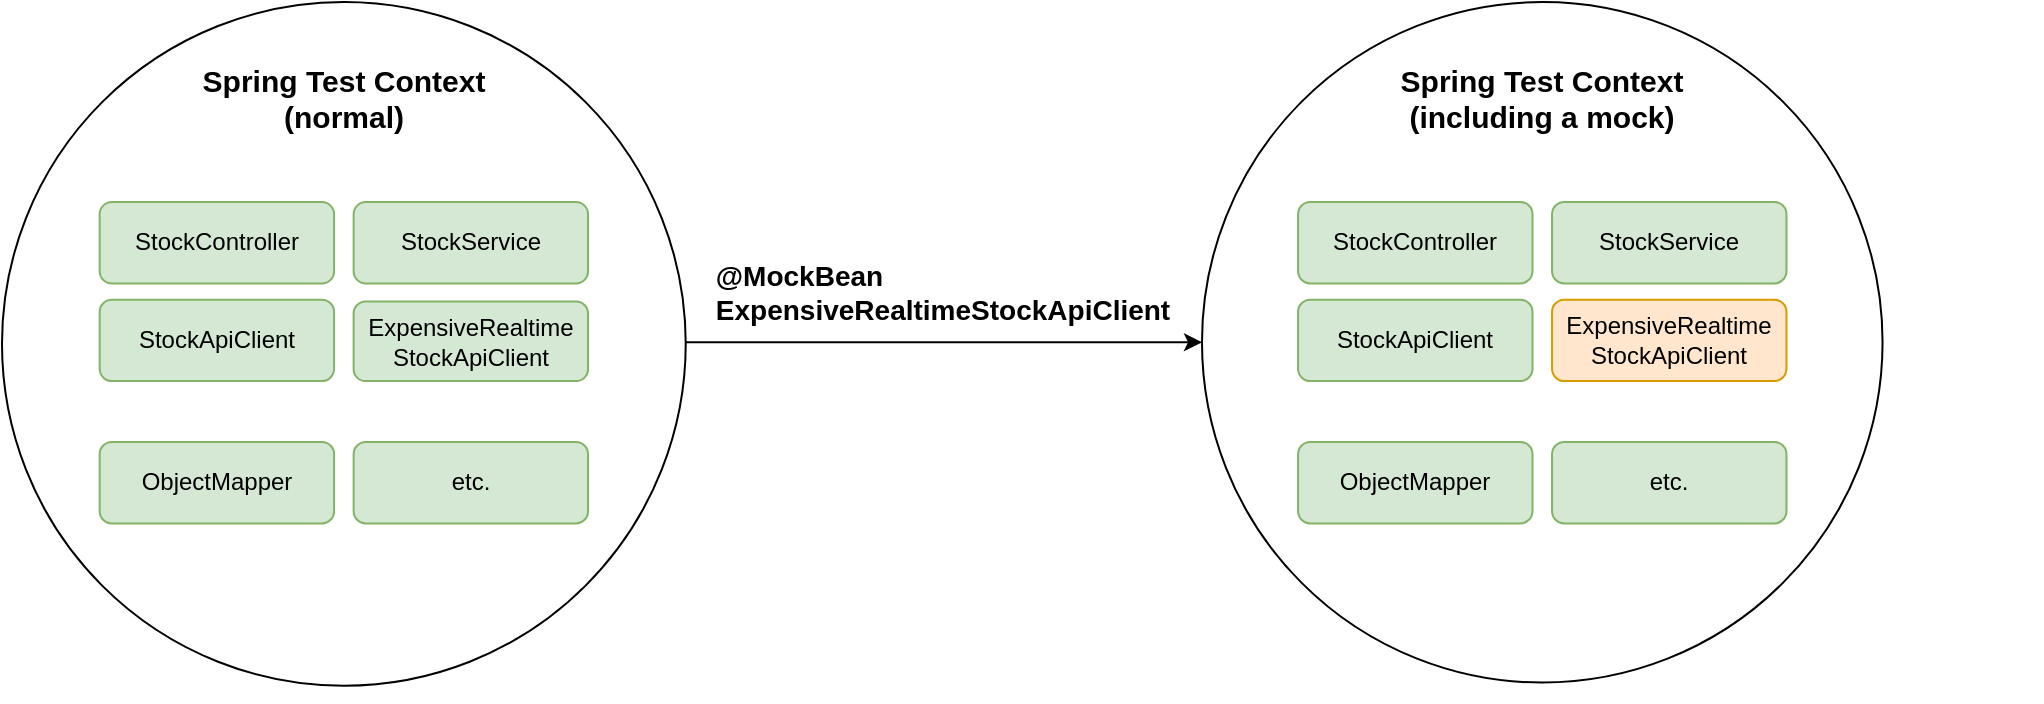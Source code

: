 <mxfile version="13.7.9" type="device"><diagram id="eqWuQOXwihV_r1kWPBv8" name="Page-1"><mxGraphModel dx="1372" dy="816" grid="1" gridSize="10" guides="1" tooltips="1" connect="1" arrows="1" fold="1" page="1" pageScale="1" pageWidth="850" pageHeight="1100" math="0" shadow="0"><root><mxCell id="0"/><mxCell id="1" parent="0"/><mxCell id="ItlRhhl4DoX7Oh5AzFMn-6" value="" style="group" vertex="1" connectable="0" parent="1"><mxGeometry x="20" y="60" width="420" height="350" as="geometry"/></mxCell><mxCell id="ItlRhhl4DoX7Oh5AzFMn-1" value="" style="ellipse;whiteSpace=wrap;html=1;aspect=fixed;" vertex="1" parent="ItlRhhl4DoX7Oh5AzFMn-6"><mxGeometry width="341.86" height="341.86" as="geometry"/></mxCell><mxCell id="ItlRhhl4DoX7Oh5AzFMn-2" value="StockController" style="rounded=1;whiteSpace=wrap;html=1;fillColor=#d5e8d4;strokeColor=#82b366;" vertex="1" parent="ItlRhhl4DoX7Oh5AzFMn-6"><mxGeometry x="48.837" y="100.003" width="117.209" height="40.698" as="geometry"/></mxCell><mxCell id="ItlRhhl4DoX7Oh5AzFMn-3" value="StockApiClient" style="rounded=1;whiteSpace=wrap;html=1;fillColor=#d5e8d4;strokeColor=#82b366;" vertex="1" parent="ItlRhhl4DoX7Oh5AzFMn-6"><mxGeometry x="48.837" y="148.84" width="117.209" height="40.698" as="geometry"/></mxCell><mxCell id="ItlRhhl4DoX7Oh5AzFMn-4" value="StockService" style="rounded=1;whiteSpace=wrap;html=1;fillColor=#d5e8d4;strokeColor=#82b366;" vertex="1" parent="ItlRhhl4DoX7Oh5AzFMn-6"><mxGeometry x="175.814" y="100.003" width="117.209" height="40.698" as="geometry"/></mxCell><mxCell id="ItlRhhl4DoX7Oh5AzFMn-5" value="ExpensiveRealtime&lt;br&gt;StockApiClient" style="rounded=1;whiteSpace=wrap;html=1;fillColor=#d5e8d4;strokeColor=#82b366;" vertex="1" parent="ItlRhhl4DoX7Oh5AzFMn-6"><mxGeometry x="175.81" y="149.77" width="117.21" height="39.77" as="geometry"/></mxCell><mxCell id="ItlRhhl4DoX7Oh5AzFMn-16" value="&lt;b&gt;&lt;font style=&quot;font-size: 15px&quot;&gt;Spring Test Context (normal)&lt;/font&gt;&lt;/b&gt;" style="text;html=1;strokeColor=none;fillColor=none;align=center;verticalAlign=middle;whiteSpace=wrap;rounded=0;" vertex="1" parent="ItlRhhl4DoX7Oh5AzFMn-6"><mxGeometry x="87.907" y="40.002" width="166.047" height="16.279" as="geometry"/></mxCell><mxCell id="ItlRhhl4DoX7Oh5AzFMn-18" value="ObjectMapper" style="rounded=1;whiteSpace=wrap;html=1;fillColor=#d5e8d4;strokeColor=#82b366;" vertex="1" parent="ItlRhhl4DoX7Oh5AzFMn-6"><mxGeometry x="48.837" y="220.0" width="117.209" height="40.698" as="geometry"/></mxCell><mxCell id="ItlRhhl4DoX7Oh5AzFMn-19" value="etc." style="rounded=1;whiteSpace=wrap;html=1;fillColor=#d5e8d4;strokeColor=#82b366;" vertex="1" parent="ItlRhhl4DoX7Oh5AzFMn-6"><mxGeometry x="175.817" y="220.0" width="117.209" height="40.698" as="geometry"/></mxCell><mxCell id="ItlRhhl4DoX7Oh5AzFMn-7" value="" style="group" vertex="1" connectable="0" parent="1"><mxGeometry x="620" y="60" width="420" height="350" as="geometry"/></mxCell><mxCell id="ItlRhhl4DoX7Oh5AzFMn-8" value="" style="ellipse;whiteSpace=wrap;html=1;aspect=fixed;" vertex="1" parent="ItlRhhl4DoX7Oh5AzFMn-7"><mxGeometry width="340.278" height="340.278" as="geometry"/></mxCell><mxCell id="ItlRhhl4DoX7Oh5AzFMn-9" value="StockController" style="rounded=1;whiteSpace=wrap;html=1;fillColor=#d5e8d4;strokeColor=#82b366;" vertex="1" parent="ItlRhhl4DoX7Oh5AzFMn-7"><mxGeometry x="48.047" y="100.002" width="117.209" height="40.698" as="geometry"/></mxCell><mxCell id="ItlRhhl4DoX7Oh5AzFMn-10" value="StockApiClient" style="rounded=1;whiteSpace=wrap;html=1;fillColor=#d5e8d4;strokeColor=#82b366;" vertex="1" parent="ItlRhhl4DoX7Oh5AzFMn-7"><mxGeometry x="48.047" y="148.839" width="117.209" height="40.698" as="geometry"/></mxCell><mxCell id="ItlRhhl4DoX7Oh5AzFMn-11" value="StockService" style="rounded=1;whiteSpace=wrap;html=1;fillColor=#d5e8d4;strokeColor=#82b366;" vertex="1" parent="ItlRhhl4DoX7Oh5AzFMn-7"><mxGeometry x="175.024" y="100.002" width="117.209" height="40.698" as="geometry"/></mxCell><mxCell id="ItlRhhl4DoX7Oh5AzFMn-12" value="ExpensiveRealtime&lt;br&gt;StockApiClient" style="rounded=1;whiteSpace=wrap;html=1;fillColor=#ffe6cc;strokeColor=#d79b00;" vertex="1" parent="ItlRhhl4DoX7Oh5AzFMn-7"><mxGeometry x="175.024" y="148.839" width="117.209" height="40.698" as="geometry"/></mxCell><mxCell id="ItlRhhl4DoX7Oh5AzFMn-15" value="&lt;b&gt;&lt;font style=&quot;font-size: 15px&quot;&gt;Spring Test Context (including a mock)&lt;/font&gt;&lt;/b&gt;" style="text;html=1;strokeColor=none;fillColor=none;align=center;verticalAlign=middle;whiteSpace=wrap;rounded=0;" vertex="1" parent="ItlRhhl4DoX7Oh5AzFMn-7"><mxGeometry x="87.117" y="40.002" width="166.047" height="16.279" as="geometry"/></mxCell><mxCell id="ItlRhhl4DoX7Oh5AzFMn-21" value="etc." style="rounded=1;whiteSpace=wrap;html=1;fillColor=#d5e8d4;strokeColor=#82b366;" vertex="1" parent="ItlRhhl4DoX7Oh5AzFMn-7"><mxGeometry x="175.027" y="220.0" width="117.209" height="40.698" as="geometry"/></mxCell><mxCell id="ItlRhhl4DoX7Oh5AzFMn-20" value="ObjectMapper" style="rounded=1;whiteSpace=wrap;html=1;fillColor=#d5e8d4;strokeColor=#82b366;" vertex="1" parent="ItlRhhl4DoX7Oh5AzFMn-7"><mxGeometry x="48.047" y="220.0" width="117.209" height="40.698" as="geometry"/></mxCell><mxCell id="ItlRhhl4DoX7Oh5AzFMn-14" value="&lt;div style=&quot;text-align: left ; font-size: 14px&quot;&gt;&lt;b&gt;&lt;font style=&quot;font-size: 14px&quot;&gt;@MockBean&lt;/font&gt;&lt;/b&gt;&lt;/div&gt;&lt;b style=&quot;font-size: 14px&quot;&gt;&lt;font style=&quot;font-size: 14px&quot;&gt;ExpensiveRealtimeStockApiClient&lt;/font&gt;&lt;/b&gt;" style="text;html=1;align=center;verticalAlign=middle;resizable=0;points=[];autosize=1;" vertex="1" parent="1"><mxGeometry x="370" y="190" width="240" height="30" as="geometry"/></mxCell><mxCell id="ItlRhhl4DoX7Oh5AzFMn-22" style="edgeStyle=orthogonalEdgeStyle;rounded=0;orthogonalLoop=1;jettySize=auto;html=1;entryX=0;entryY=0.5;entryDx=0;entryDy=0;" edge="1" parent="1" source="ItlRhhl4DoX7Oh5AzFMn-1" target="ItlRhhl4DoX7Oh5AzFMn-8"><mxGeometry relative="1" as="geometry"><Array as="points"><mxPoint x="486" y="231"/></Array></mxGeometry></mxCell></root></mxGraphModel></diagram></mxfile>